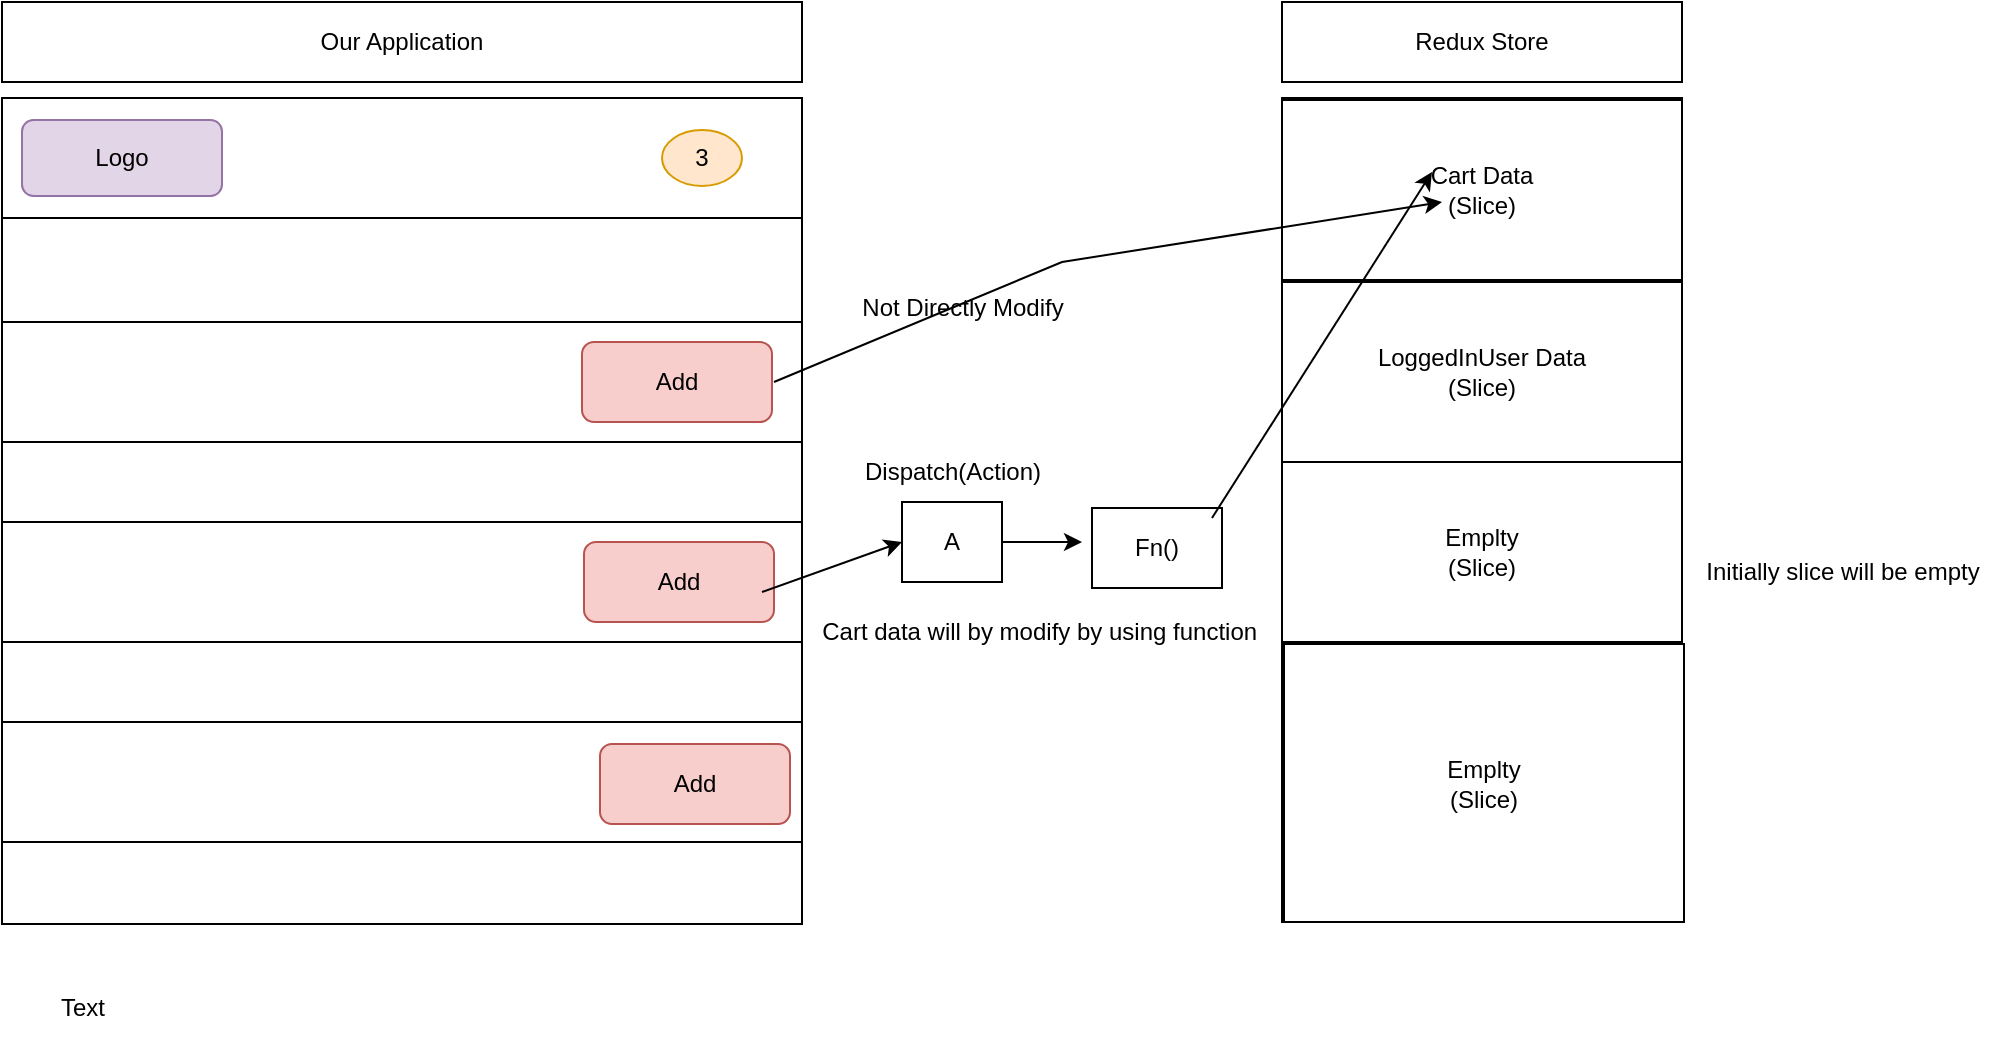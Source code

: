 <mxfile version="24.0.1" type="github">
  <diagram name="Page-1" id="4GQaYxwLXLBL1G1ahxAC">
    <mxGraphModel dx="810" dy="1547" grid="1" gridSize="10" guides="1" tooltips="1" connect="1" arrows="1" fold="1" page="1" pageScale="1" pageWidth="850" pageHeight="1100" math="0" shadow="0">
      <root>
        <mxCell id="0" />
        <mxCell id="1" parent="0" />
        <mxCell id="USSTf6IhNfq5ffD1cWFj-1" value="" style="whiteSpace=wrap;html=1;aspect=fixed;" vertex="1" parent="1">
          <mxGeometry x="40" y="51" width="400" height="400" as="geometry" />
        </mxCell>
        <mxCell id="USSTf6IhNfq5ffD1cWFj-4" value="" style="rounded=0;whiteSpace=wrap;html=1;" vertex="1" parent="1">
          <mxGeometry x="40" y="150" width="400" height="60" as="geometry" />
        </mxCell>
        <mxCell id="USSTf6IhNfq5ffD1cWFj-5" value="" style="rounded=0;whiteSpace=wrap;html=1;" vertex="1" parent="1">
          <mxGeometry x="40" y="250" width="400" height="60" as="geometry" />
        </mxCell>
        <mxCell id="USSTf6IhNfq5ffD1cWFj-6" value="" style="rounded=0;whiteSpace=wrap;html=1;" vertex="1" parent="1">
          <mxGeometry x="40" y="350" width="400" height="60" as="geometry" />
        </mxCell>
        <mxCell id="USSTf6IhNfq5ffD1cWFj-7" value="Add" style="rounded=1;whiteSpace=wrap;html=1;fillColor=#f8cecc;strokeColor=#b85450;" vertex="1" parent="1">
          <mxGeometry x="330" y="160" width="95" height="40" as="geometry" />
        </mxCell>
        <mxCell id="USSTf6IhNfq5ffD1cWFj-8" value="Add" style="rounded=1;whiteSpace=wrap;html=1;fillColor=#f8cecc;strokeColor=#b85450;" vertex="1" parent="1">
          <mxGeometry x="331" y="260" width="95" height="40" as="geometry" />
        </mxCell>
        <mxCell id="USSTf6IhNfq5ffD1cWFj-9" value="Add" style="rounded=1;whiteSpace=wrap;html=1;fillColor=#f8cecc;strokeColor=#b85450;" vertex="1" parent="1">
          <mxGeometry x="339" y="361" width="95" height="40" as="geometry" />
        </mxCell>
        <mxCell id="USSTf6IhNfq5ffD1cWFj-10" value="" style="rounded=0;whiteSpace=wrap;html=1;align=left;" vertex="1" parent="1">
          <mxGeometry x="40" y="38" width="400" height="60" as="geometry" />
        </mxCell>
        <mxCell id="USSTf6IhNfq5ffD1cWFj-11" value="3" style="ellipse;whiteSpace=wrap;html=1;fillColor=#ffe6cc;strokeColor=#d79b00;" vertex="1" parent="1">
          <mxGeometry x="370" y="54" width="40" height="28" as="geometry" />
        </mxCell>
        <mxCell id="USSTf6IhNfq5ffD1cWFj-14" value="Logo" style="rounded=1;whiteSpace=wrap;html=1;fillColor=#e1d5e7;strokeColor=#9673a6;" vertex="1" parent="1">
          <mxGeometry x="50" y="49" width="100" height="38" as="geometry" />
        </mxCell>
        <mxCell id="USSTf6IhNfq5ffD1cWFj-15" value="Our Application" style="whiteSpace=wrap;html=1;" vertex="1" parent="1">
          <mxGeometry x="40" y="-10" width="400" height="40" as="geometry" />
        </mxCell>
        <mxCell id="USSTf6IhNfq5ffD1cWFj-17" value="" style="rounded=0;whiteSpace=wrap;html=1;" vertex="1" parent="1">
          <mxGeometry x="680" y="38" width="200" height="412" as="geometry" />
        </mxCell>
        <mxCell id="USSTf6IhNfq5ffD1cWFj-18" value="Redux Store" style="rounded=0;whiteSpace=wrap;html=1;" vertex="1" parent="1">
          <mxGeometry x="680" y="-10" width="200" height="40" as="geometry" />
        </mxCell>
        <mxCell id="USSTf6IhNfq5ffD1cWFj-19" value="Cart Data&lt;div&gt;(Slice)&lt;/div&gt;" style="rounded=0;whiteSpace=wrap;html=1;" vertex="1" parent="1">
          <mxGeometry x="680" y="39" width="200" height="90" as="geometry" />
        </mxCell>
        <mxCell id="USSTf6IhNfq5ffD1cWFj-20" value="LoggedInUser Data&lt;div&gt;(Slice)&lt;/div&gt;" style="rounded=0;whiteSpace=wrap;html=1;" vertex="1" parent="1">
          <mxGeometry x="680" y="130" width="200" height="90" as="geometry" />
        </mxCell>
        <mxCell id="USSTf6IhNfq5ffD1cWFj-21" value="Emplty&lt;div&gt;(Slice)&lt;/div&gt;" style="rounded=0;whiteSpace=wrap;html=1;" vertex="1" parent="1">
          <mxGeometry x="680" y="220" width="200" height="90" as="geometry" />
        </mxCell>
        <mxCell id="USSTf6IhNfq5ffD1cWFj-22" value="Emplty&lt;div&gt;(Slice)&lt;/div&gt;" style="rounded=0;whiteSpace=wrap;html=1;" vertex="1" parent="1">
          <mxGeometry x="681" y="311" width="200" height="139" as="geometry" />
        </mxCell>
        <mxCell id="USSTf6IhNfq5ffD1cWFj-23" value="" style="endArrow=classic;html=1;rounded=0;entryX=0.4;entryY=0.567;entryDx=0;entryDy=0;entryPerimeter=0;" edge="1" parent="1" target="USSTf6IhNfq5ffD1cWFj-19">
          <mxGeometry width="50" height="50" relative="1" as="geometry">
            <mxPoint x="426" y="180" as="sourcePoint" />
            <mxPoint x="476" y="130" as="targetPoint" />
            <Array as="points">
              <mxPoint x="570" y="120" />
            </Array>
          </mxGeometry>
        </mxCell>
        <mxCell id="USSTf6IhNfq5ffD1cWFj-25" value="Not Directly Modify" style="text;html=1;align=center;verticalAlign=middle;resizable=0;points=[];autosize=1;strokeColor=none;fillColor=none;" vertex="1" parent="1">
          <mxGeometry x="460" y="128" width="120" height="30" as="geometry" />
        </mxCell>
        <mxCell id="USSTf6IhNfq5ffD1cWFj-26" value="A" style="rounded=0;whiteSpace=wrap;html=1;" vertex="1" parent="1">
          <mxGeometry x="490" y="240" width="50" height="40" as="geometry" />
        </mxCell>
        <mxCell id="USSTf6IhNfq5ffD1cWFj-27" value="" style="endArrow=classic;html=1;rounded=0;entryX=0;entryY=0.5;entryDx=0;entryDy=0;" edge="1" parent="1" target="USSTf6IhNfq5ffD1cWFj-26">
          <mxGeometry width="50" height="50" relative="1" as="geometry">
            <mxPoint x="420" y="285" as="sourcePoint" />
            <mxPoint x="470" y="235" as="targetPoint" />
          </mxGeometry>
        </mxCell>
        <mxCell id="USSTf6IhNfq5ffD1cWFj-29" value="" style="endArrow=classic;html=1;rounded=0;" edge="1" parent="1">
          <mxGeometry width="50" height="50" relative="1" as="geometry">
            <mxPoint x="540" y="260" as="sourcePoint" />
            <mxPoint x="580" y="260" as="targetPoint" />
          </mxGeometry>
        </mxCell>
        <mxCell id="USSTf6IhNfq5ffD1cWFj-30" value="Fn()" style="rounded=0;whiteSpace=wrap;html=1;" vertex="1" parent="1">
          <mxGeometry x="585" y="243" width="65" height="40" as="geometry" />
        </mxCell>
        <mxCell id="USSTf6IhNfq5ffD1cWFj-31" value="Dispatch(Action)" style="text;html=1;align=center;verticalAlign=middle;resizable=0;points=[];autosize=1;strokeColor=none;fillColor=none;" vertex="1" parent="1">
          <mxGeometry x="460" y="210" width="110" height="30" as="geometry" />
        </mxCell>
        <mxCell id="USSTf6IhNfq5ffD1cWFj-32" value="" style="endArrow=classic;html=1;rounded=0;" edge="1" parent="1">
          <mxGeometry width="50" height="50" relative="1" as="geometry">
            <mxPoint x="645" y="248" as="sourcePoint" />
            <mxPoint x="755" y="75" as="targetPoint" />
          </mxGeometry>
        </mxCell>
        <mxCell id="USSTf6IhNfq5ffD1cWFj-33" value="Cart data will by modify by using function&amp;nbsp;" style="text;html=1;align=center;verticalAlign=middle;resizable=0;points=[];autosize=1;strokeColor=none;fillColor=none;" vertex="1" parent="1">
          <mxGeometry x="440" y="290" width="240" height="30" as="geometry" />
        </mxCell>
        <mxCell id="USSTf6IhNfq5ffD1cWFj-34" value="Initially slice will be empty" style="text;html=1;align=center;verticalAlign=middle;resizable=0;points=[];autosize=1;strokeColor=none;fillColor=none;" vertex="1" parent="1">
          <mxGeometry x="880" y="260" width="160" height="30" as="geometry" />
        </mxCell>
        <mxCell id="USSTf6IhNfq5ffD1cWFj-35" value="Text" style="text;html=1;align=center;verticalAlign=middle;resizable=0;points=[];autosize=1;strokeColor=none;fillColor=none;" vertex="1" parent="1">
          <mxGeometry x="55" y="478" width="50" height="30" as="geometry" />
        </mxCell>
      </root>
    </mxGraphModel>
  </diagram>
</mxfile>

